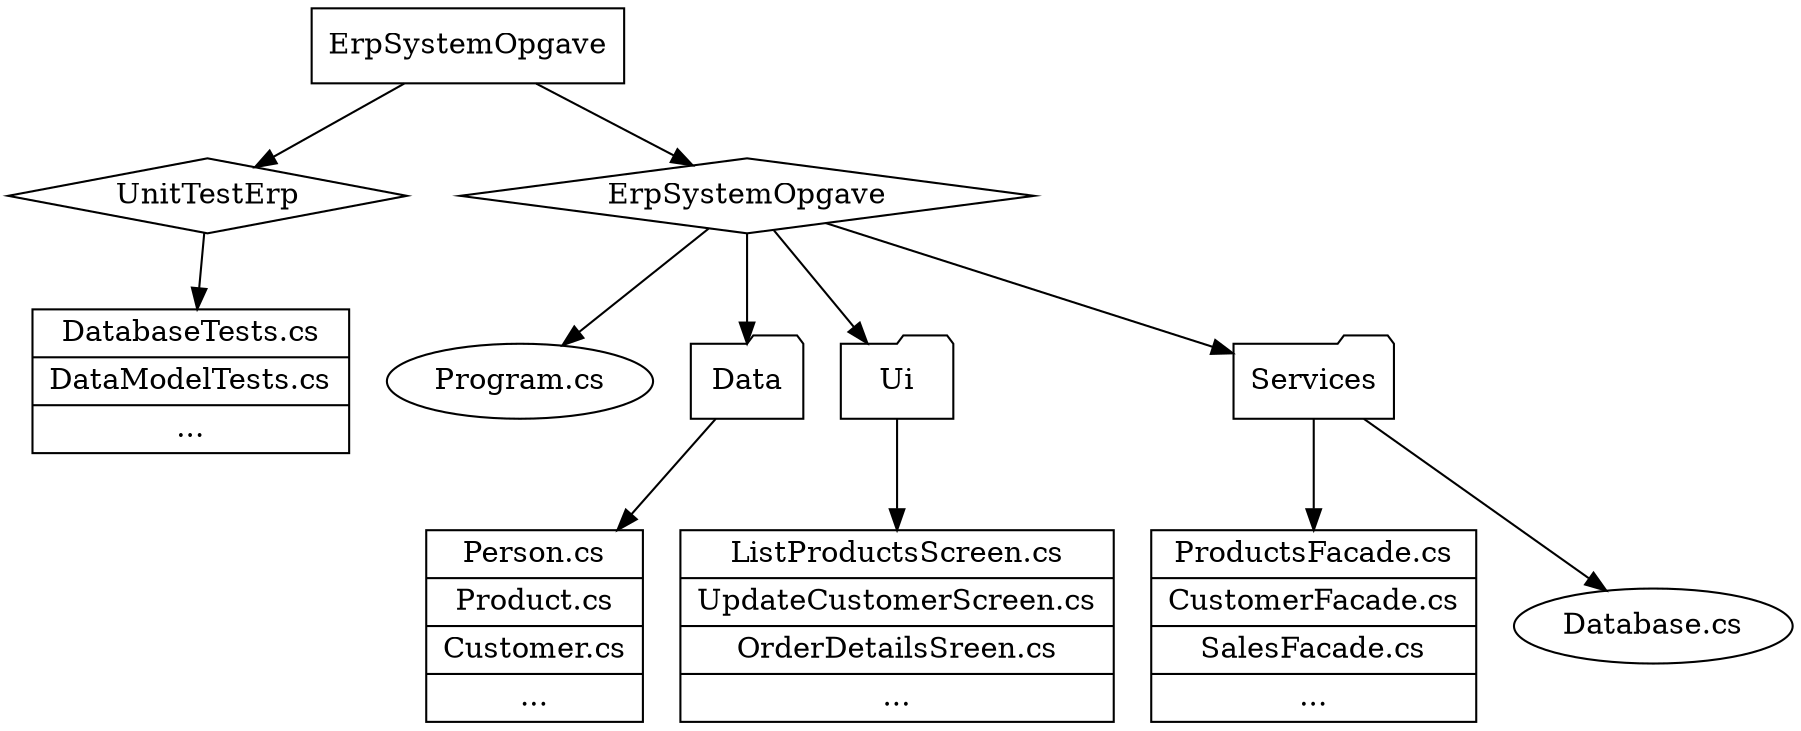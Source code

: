 digraph{
    root [label = "ErpSystemOpgave", shape="box"]
    testproject [label = "UnitTestErp", shape="diamond"]

    tests [label="{DatabaseTests.cs | DataModelTests.cs | ...}", shape="record"]
    root -> testproject -> tests


    root -> project -> "Program.cs"
    project [label = "ErpSystemOpgave", shape="diamond"]
    data [label = "Data", shape="folder"]
    ui   [label = "Ui", shape="folder"]
    serv [label = "Services", shape="folder"]
    
    records [label="{Person.cs | Product.cs | Customer.cs | ... }", shape="record"]
    screens [label="{ListProductsScreen.cs | UpdateCustomerScreen.cs | OrderDetailsSreen.cs | ... }", shape="record"]
    facades [label="{ProductsFacade.cs | CustomerFacade.cs | SalesFacade.cs | ... }", shape="record"]

    project -> data -> records
    project -> ui -> screens
    project -> serv -> facades

    serv -> "Database.cs"

}